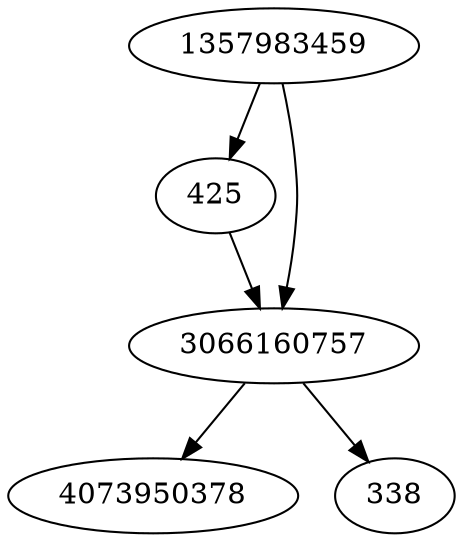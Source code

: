 strict digraph  {
1357983459;
425;
4073950378;
338;
3066160757;
1357983459 -> 3066160757;
1357983459 -> 425;
425 -> 3066160757;
3066160757 -> 4073950378;
3066160757 -> 338;
}

